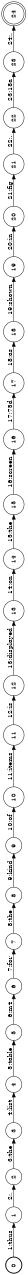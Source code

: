 digraph FST {
rankdir = LR;
size = "8.5,11";
label = "";
center = 1;
orientation = Landscape;
ranksep = "0.4";
nodesep = "0.25";
0 [label = "0", shape = circle, style = bold, fontsize = 14]
	0 -> 1 [label = "1:thus", fontsize = 14];
1 [label = "1", shape = circle, style = solid, fontsize = 14]
	1 -> 2 [label = "2:,", fontsize = 14];
2 [label = "2", shape = circle, style = solid, fontsize = 14]
	2 -> 3 [label = "3:the", fontsize = 14];
3 [label = "3", shape = circle, style = solid, fontsize = 14]
	3 -> 4 [label = "4:list", fontsize = 14];
4 [label = "4", shape = circle, style = solid, fontsize = 14]
	4 -> 5 [label = "5:table", fontsize = 14];
5 [label = "5", shape = circle, style = solid, fontsize = 14]
	5 -> 6 [label = "6:m4", fontsize = 14];
6 [label = "6", shape = circle, style = solid, fontsize = 14]
	6 -> 7 [label = "7:for", fontsize = 14];
7 [label = "7", shape = circle, style = solid, fontsize = 14]
	7 -> 8 [label = "8:the", fontsize = 14];
8 [label = "8", shape = circle, style = solid, fontsize = 14]
	8 -> 9 [label = "9:kind", fontsize = 14];
9 [label = "9", shape = circle, style = solid, fontsize = 14]
	9 -> 10 [label = "10:of", fontsize = 14];
10 [label = "10", shape = circle, style = solid, fontsize = 14]
	10 -> 11 [label = "11:items", fontsize = 14];
11 [label = "11", shape = circle, style = solid, fontsize = 14]
	11 -> 12 [label = "12:is", fontsize = 14];
12 [label = "12", shape = circle, style = solid, fontsize = 14]
	12 -> 13 [label = "13:displayed", fontsize = 14];
13 [label = "13", shape = circle, style = solid, fontsize = 14]
	13 -> 14 [label = "14:on", fontsize = 14];
14 [label = "14", shape = circle, style = solid, fontsize = 14]
	14 -> 15 [label = "15:the", fontsize = 14];
15 [label = "15", shape = circle, style = solid, fontsize = 14]
	15 -> 16 [label = "16:screen", fontsize = 14];
16 [label = "16", shape = circle, style = solid, fontsize = 14]
	16 -> 17 [label = "17:75d", fontsize = 14];
17 [label = "17", shape = circle, style = solid, fontsize = 14]
	17 -> 18 [label = "18:as", fontsize = 14];
18 [label = "18", shape = circle, style = solid, fontsize = 14]
	18 -> 19 [label = "19:shown", fontsize = 14];
19 [label = "19", shape = circle, style = solid, fontsize = 14]
	19 -> 20 [label = "20:in", fontsize = 14];
20 [label = "20", shape = circle, style = solid, fontsize = 14]
	20 -> 21 [label = "21:fig", fontsize = 14];
21 [label = "21", shape = circle, style = solid, fontsize = 14]
	21 -> 22 [label = "22:.", fontsize = 14];
22 [label = "22", shape = circle, style = solid, fontsize = 14]
	22 -> 23 [label = "23:18a", fontsize = 14];
23 [label = "23", shape = circle, style = solid, fontsize = 14]
	23 -> 24 [label = "24:.", fontsize = 14];
24 [label = "24", shape = doublecircle, style = solid, fontsize = 14]
}
